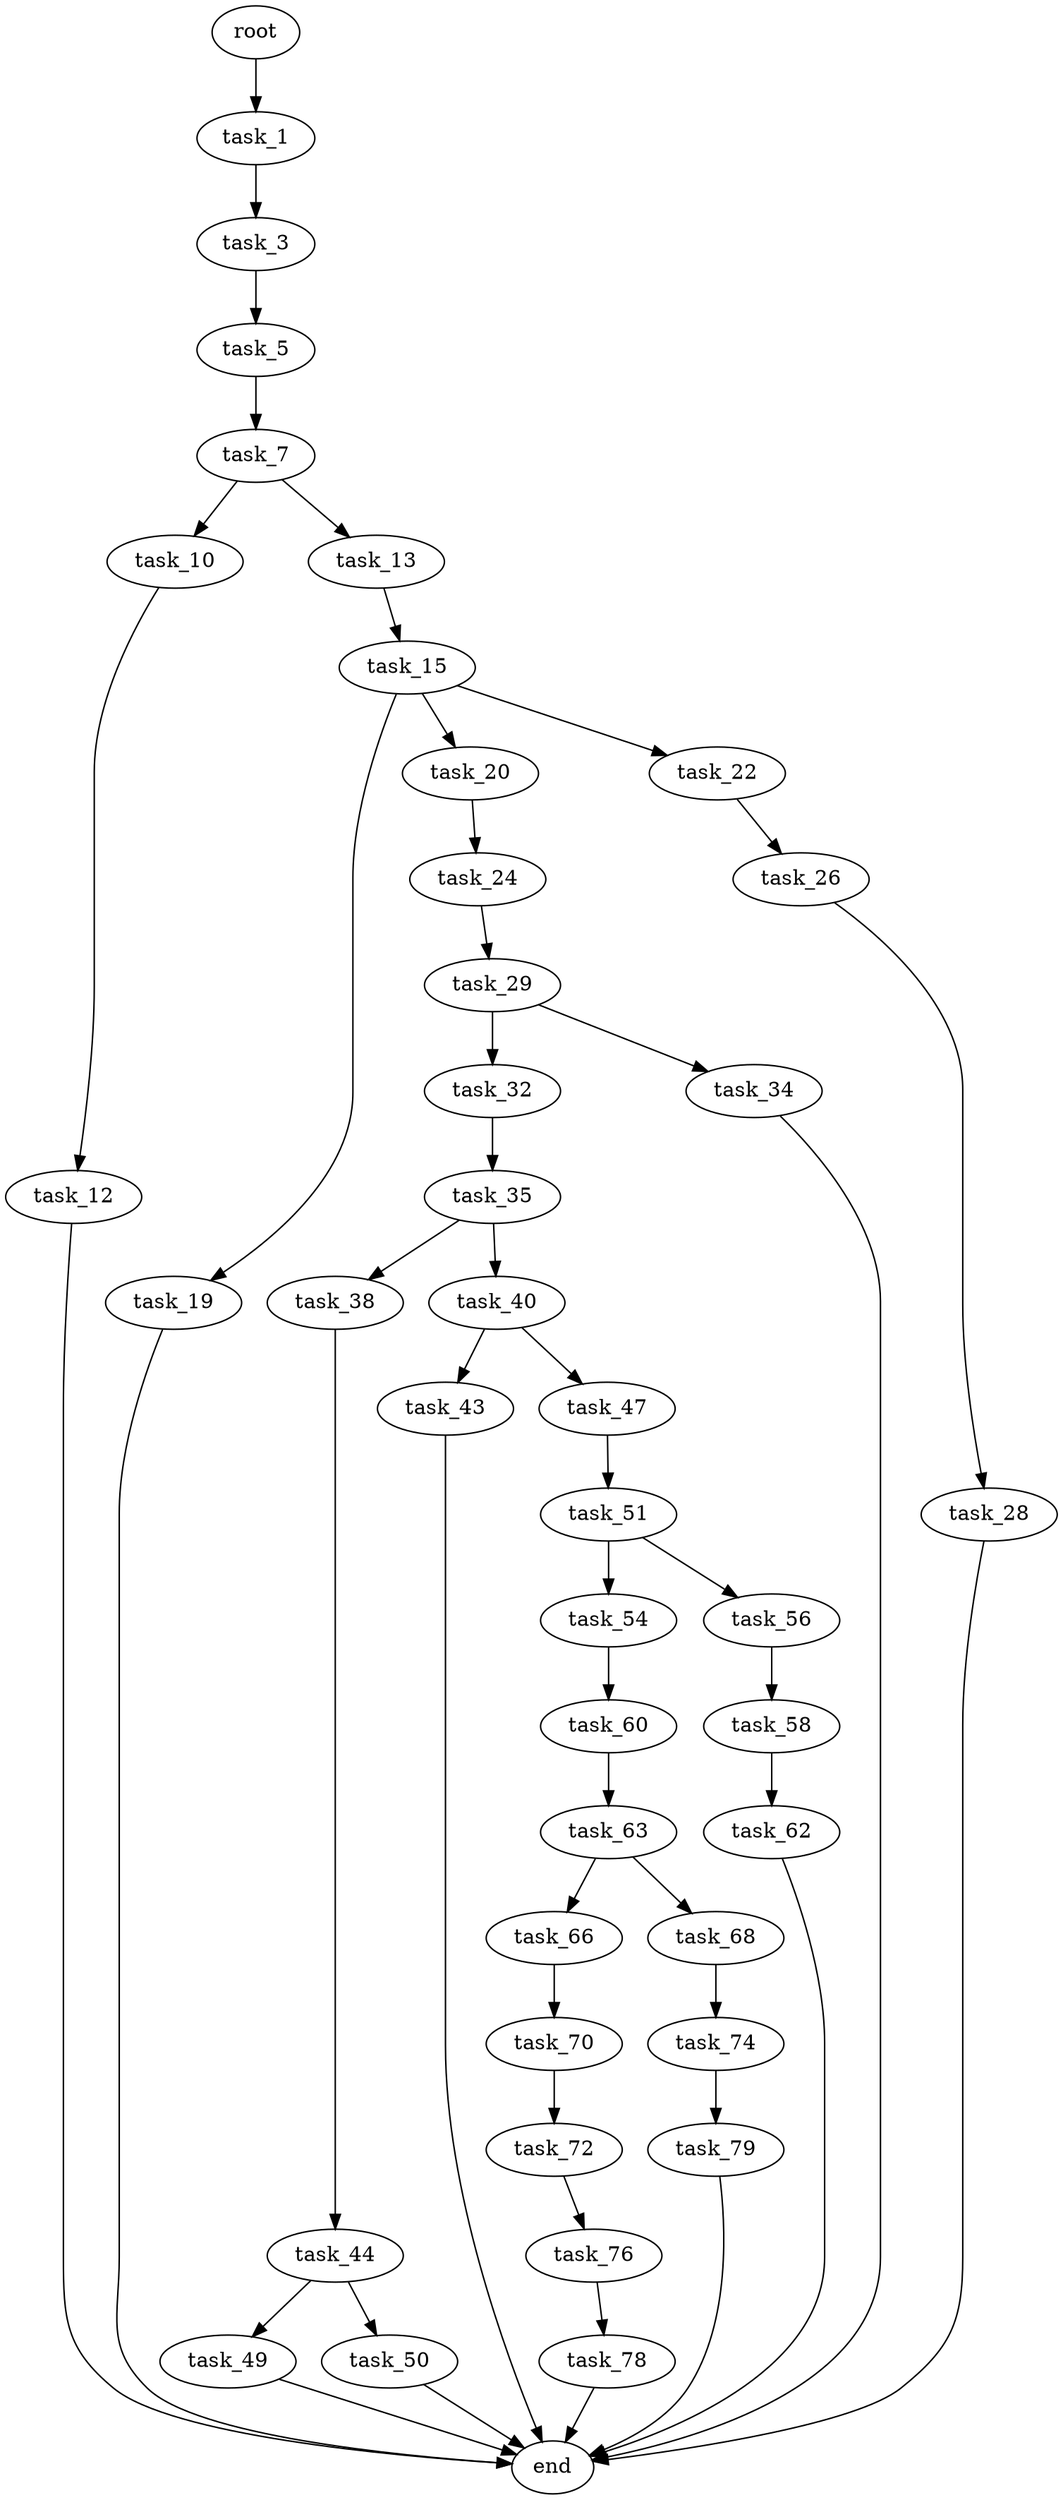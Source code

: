 digraph G {
  root [size="0.000000"];
  task_1 [size="1073741824000.000000"];
  task_3 [size="133789856577.000000"];
  task_5 [size="5145454430.000000"];
  task_7 [size="134217728000.000000"];
  task_10 [size="192478070914.000000"];
  task_12 [size="8589934592.000000"];
  task_13 [size="617032611817.000000"];
  task_15 [size="28991029248.000000"];
  task_19 [size="8589934592.000000"];
  task_20 [size="7405694911.000000"];
  task_22 [size="177689892927.000000"];
  task_24 [size="134217728000.000000"];
  task_26 [size="3747956923.000000"];
  task_28 [size="506746705595.000000"];
  task_29 [size="68719476736.000000"];
  task_32 [size="28991029248.000000"];
  task_34 [size="29552845003.000000"];
  task_35 [size="433912041855.000000"];
  task_38 [size="3771768446.000000"];
  task_40 [size="28991029248.000000"];
  task_43 [size="14795845738.000000"];
  task_44 [size="357952614931.000000"];
  task_47 [size="750430934543.000000"];
  task_49 [size="8104819855.000000"];
  task_50 [size="160453168851.000000"];
  task_51 [size="3594870012.000000"];
  task_54 [size="7103747375.000000"];
  task_56 [size="21922860294.000000"];
  task_58 [size="23887402499.000000"];
  task_60 [size="1294950180.000000"];
  task_62 [size="11422459387.000000"];
  task_63 [size="332102208384.000000"];
  task_66 [size="4810765730.000000"];
  task_68 [size="2986086545.000000"];
  task_70 [size="12994701357.000000"];
  task_72 [size="805116668377.000000"];
  task_74 [size="134048358842.000000"];
  task_76 [size="782757789696.000000"];
  task_78 [size="884804930069.000000"];
  task_79 [size="8589934592.000000"];
  end [size="0.000000"];

  root -> task_1 [size="1.000000"];
  task_1 -> task_3 [size="838860800.000000"];
  task_3 -> task_5 [size="411041792.000000"];
  task_5 -> task_7 [size="411041792.000000"];
  task_7 -> task_10 [size="209715200.000000"];
  task_7 -> task_13 [size="209715200.000000"];
  task_10 -> task_12 [size="301989888.000000"];
  task_12 -> end [size="1.000000"];
  task_13 -> task_15 [size="411041792.000000"];
  task_15 -> task_19 [size="75497472.000000"];
  task_15 -> task_20 [size="75497472.000000"];
  task_15 -> task_22 [size="75497472.000000"];
  task_19 -> end [size="1.000000"];
  task_20 -> task_24 [size="411041792.000000"];
  task_22 -> task_26 [size="301989888.000000"];
  task_24 -> task_29 [size="209715200.000000"];
  task_26 -> task_28 [size="75497472.000000"];
  task_28 -> end [size="1.000000"];
  task_29 -> task_32 [size="134217728.000000"];
  task_29 -> task_34 [size="134217728.000000"];
  task_32 -> task_35 [size="75497472.000000"];
  task_34 -> end [size="1.000000"];
  task_35 -> task_38 [size="411041792.000000"];
  task_35 -> task_40 [size="411041792.000000"];
  task_38 -> task_44 [size="75497472.000000"];
  task_40 -> task_43 [size="75497472.000000"];
  task_40 -> task_47 [size="75497472.000000"];
  task_43 -> end [size="1.000000"];
  task_44 -> task_49 [size="411041792.000000"];
  task_44 -> task_50 [size="411041792.000000"];
  task_47 -> task_51 [size="679477248.000000"];
  task_49 -> end [size="1.000000"];
  task_50 -> end [size="1.000000"];
  task_51 -> task_54 [size="209715200.000000"];
  task_51 -> task_56 [size="209715200.000000"];
  task_54 -> task_60 [size="411041792.000000"];
  task_56 -> task_58 [size="536870912.000000"];
  task_58 -> task_62 [size="838860800.000000"];
  task_60 -> task_63 [size="33554432.000000"];
  task_62 -> end [size="1.000000"];
  task_63 -> task_66 [size="301989888.000000"];
  task_63 -> task_68 [size="301989888.000000"];
  task_66 -> task_70 [size="75497472.000000"];
  task_68 -> task_74 [size="301989888.000000"];
  task_70 -> task_72 [size="209715200.000000"];
  task_72 -> task_76 [size="679477248.000000"];
  task_74 -> task_79 [size="134217728.000000"];
  task_76 -> task_78 [size="679477248.000000"];
  task_78 -> end [size="1.000000"];
  task_79 -> end [size="1.000000"];
}
